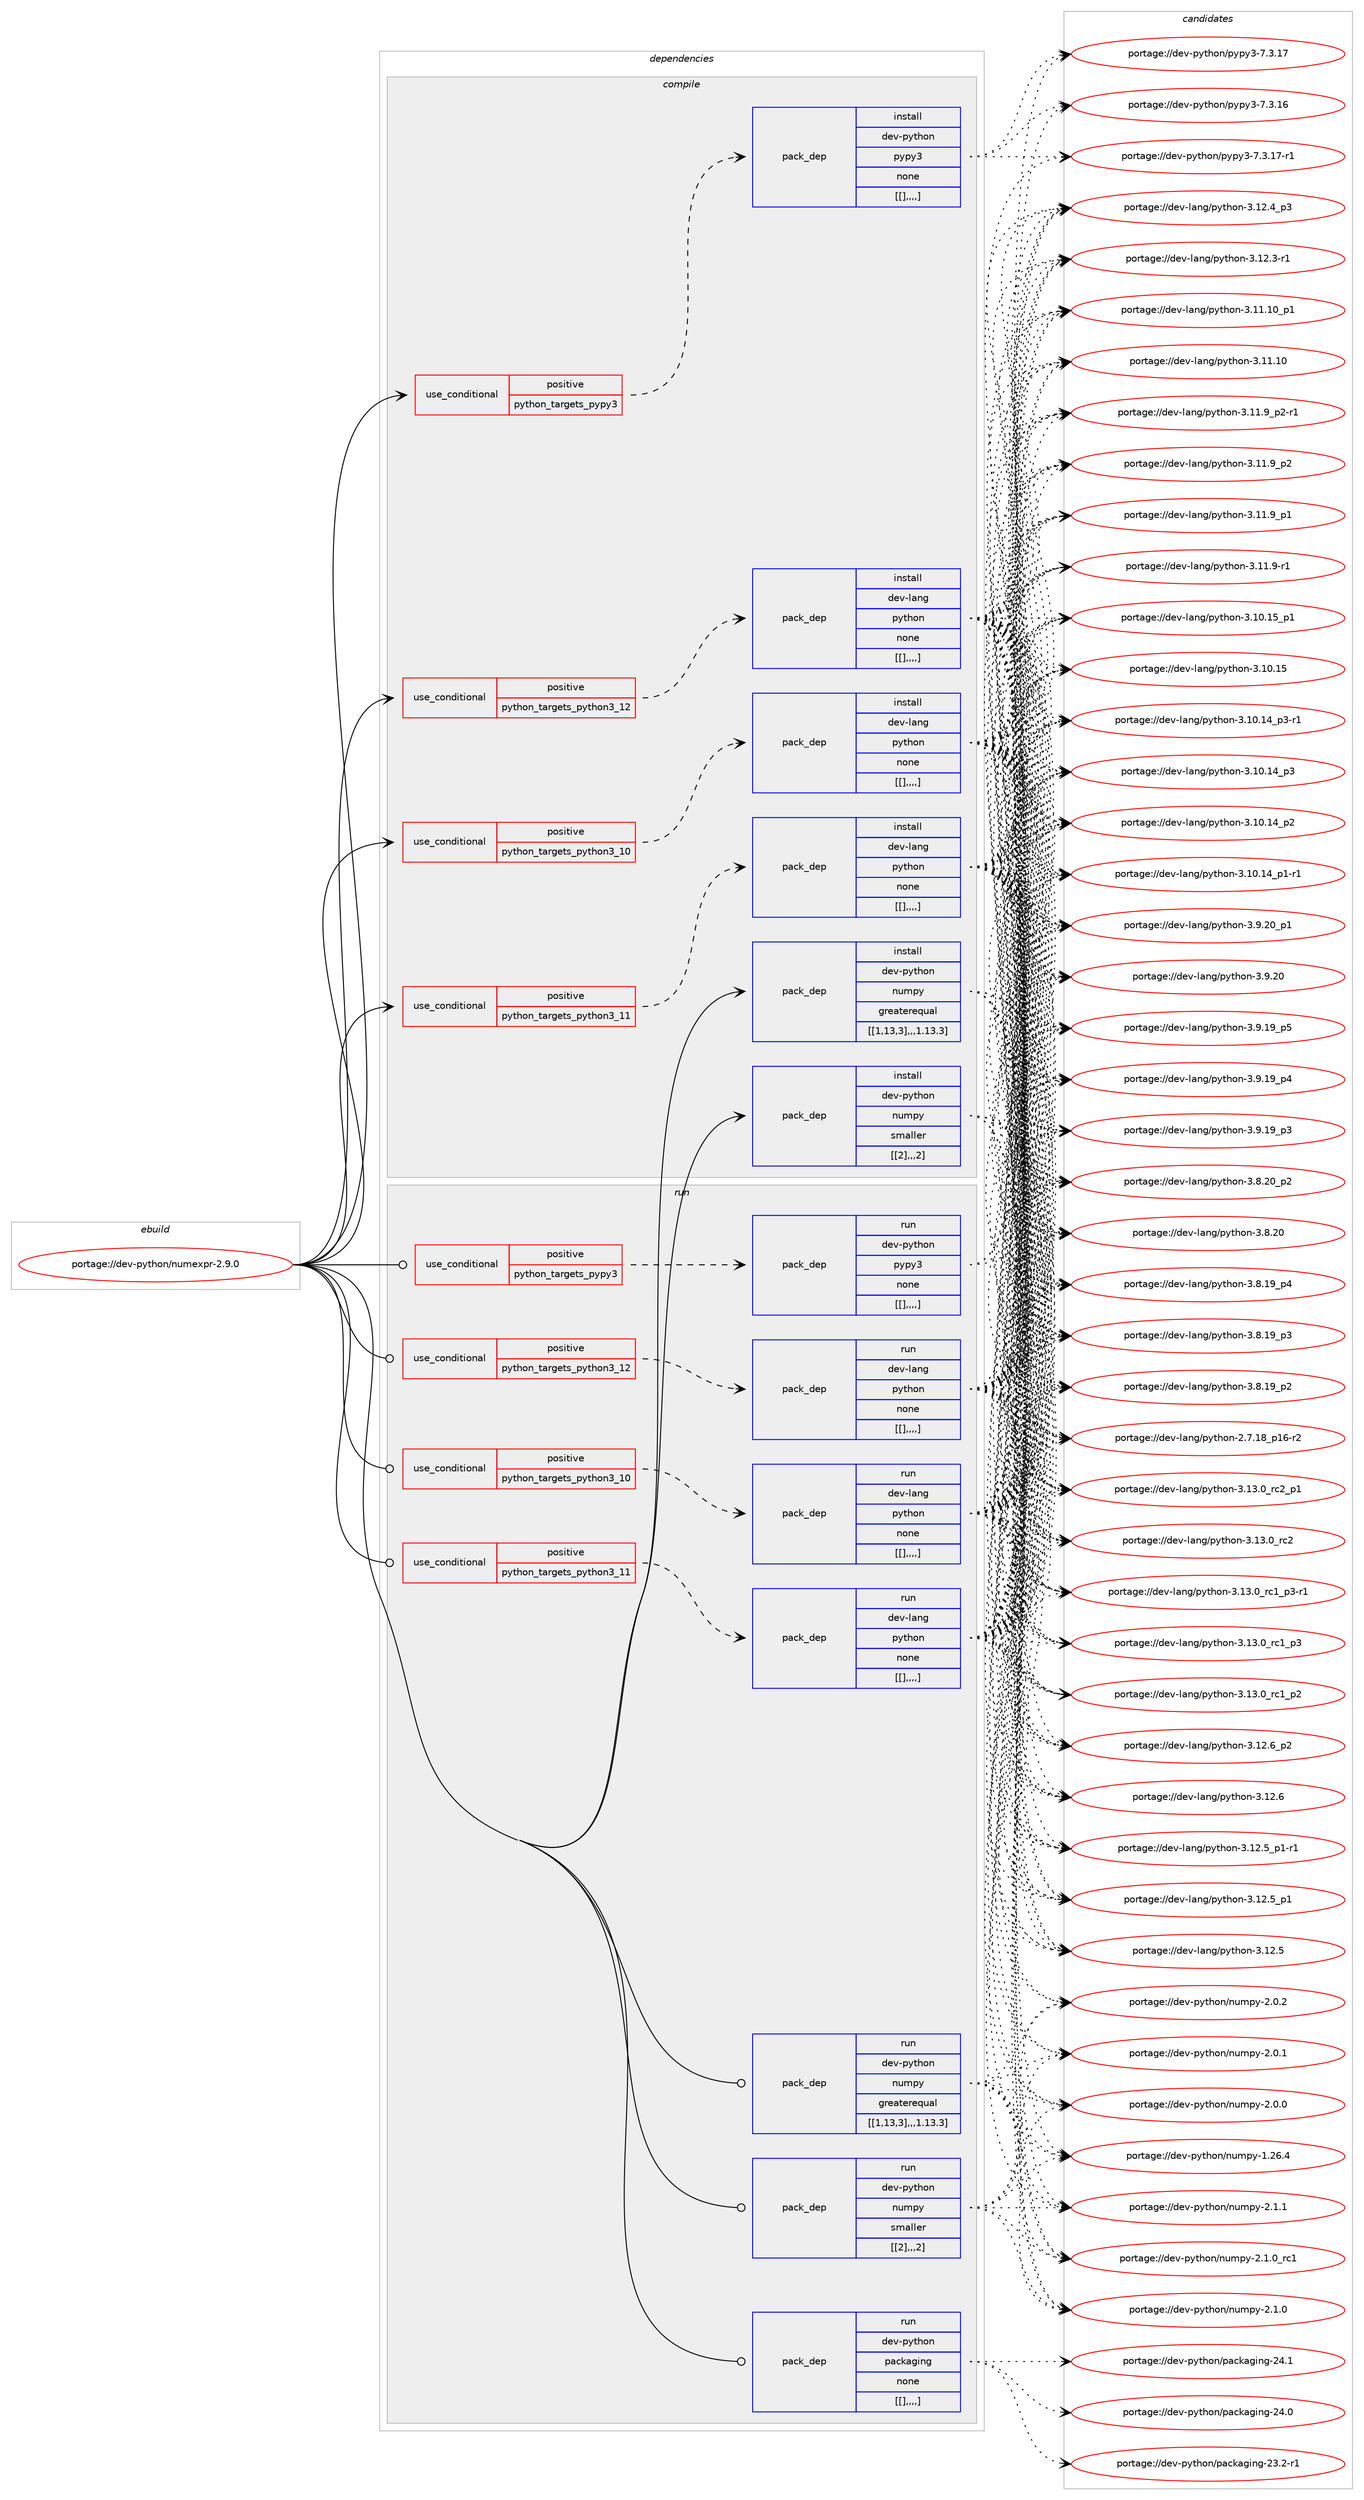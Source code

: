 digraph prolog {

# *************
# Graph options
# *************

newrank=true;
concentrate=true;
compound=true;
graph [rankdir=LR,fontname=Helvetica,fontsize=10,ranksep=1.5];#, ranksep=2.5, nodesep=0.2];
edge  [arrowhead=vee];
node  [fontname=Helvetica,fontsize=10];

# **********
# The ebuild
# **********

subgraph cluster_leftcol {
color=gray;
label=<<i>ebuild</i>>;
id [label="portage://dev-python/numexpr-2.9.0", color=red, width=4, href="../dev-python/numexpr-2.9.0.svg"];
}

# ****************
# The dependencies
# ****************

subgraph cluster_midcol {
color=gray;
label=<<i>dependencies</i>>;
subgraph cluster_compile {
fillcolor="#eeeeee";
style=filled;
label=<<i>compile</i>>;
subgraph cond36590 {
dependency154750 [label=<<TABLE BORDER="0" CELLBORDER="1" CELLSPACING="0" CELLPADDING="4"><TR><TD ROWSPAN="3" CELLPADDING="10">use_conditional</TD></TR><TR><TD>positive</TD></TR><TR><TD>python_targets_pypy3</TD></TR></TABLE>>, shape=none, color=red];
subgraph pack116946 {
dependency154751 [label=<<TABLE BORDER="0" CELLBORDER="1" CELLSPACING="0" CELLPADDING="4" WIDTH="220"><TR><TD ROWSPAN="6" CELLPADDING="30">pack_dep</TD></TR><TR><TD WIDTH="110">install</TD></TR><TR><TD>dev-python</TD></TR><TR><TD>pypy3</TD></TR><TR><TD>none</TD></TR><TR><TD>[[],,,,]</TD></TR></TABLE>>, shape=none, color=blue];
}
dependency154750:e -> dependency154751:w [weight=20,style="dashed",arrowhead="vee"];
}
id:e -> dependency154750:w [weight=20,style="solid",arrowhead="vee"];
subgraph cond36591 {
dependency154752 [label=<<TABLE BORDER="0" CELLBORDER="1" CELLSPACING="0" CELLPADDING="4"><TR><TD ROWSPAN="3" CELLPADDING="10">use_conditional</TD></TR><TR><TD>positive</TD></TR><TR><TD>python_targets_python3_10</TD></TR></TABLE>>, shape=none, color=red];
subgraph pack116947 {
dependency154753 [label=<<TABLE BORDER="0" CELLBORDER="1" CELLSPACING="0" CELLPADDING="4" WIDTH="220"><TR><TD ROWSPAN="6" CELLPADDING="30">pack_dep</TD></TR><TR><TD WIDTH="110">install</TD></TR><TR><TD>dev-lang</TD></TR><TR><TD>python</TD></TR><TR><TD>none</TD></TR><TR><TD>[[],,,,]</TD></TR></TABLE>>, shape=none, color=blue];
}
dependency154752:e -> dependency154753:w [weight=20,style="dashed",arrowhead="vee"];
}
id:e -> dependency154752:w [weight=20,style="solid",arrowhead="vee"];
subgraph cond36592 {
dependency154754 [label=<<TABLE BORDER="0" CELLBORDER="1" CELLSPACING="0" CELLPADDING="4"><TR><TD ROWSPAN="3" CELLPADDING="10">use_conditional</TD></TR><TR><TD>positive</TD></TR><TR><TD>python_targets_python3_11</TD></TR></TABLE>>, shape=none, color=red];
subgraph pack116948 {
dependency154755 [label=<<TABLE BORDER="0" CELLBORDER="1" CELLSPACING="0" CELLPADDING="4" WIDTH="220"><TR><TD ROWSPAN="6" CELLPADDING="30">pack_dep</TD></TR><TR><TD WIDTH="110">install</TD></TR><TR><TD>dev-lang</TD></TR><TR><TD>python</TD></TR><TR><TD>none</TD></TR><TR><TD>[[],,,,]</TD></TR></TABLE>>, shape=none, color=blue];
}
dependency154754:e -> dependency154755:w [weight=20,style="dashed",arrowhead="vee"];
}
id:e -> dependency154754:w [weight=20,style="solid",arrowhead="vee"];
subgraph cond36593 {
dependency154756 [label=<<TABLE BORDER="0" CELLBORDER="1" CELLSPACING="0" CELLPADDING="4"><TR><TD ROWSPAN="3" CELLPADDING="10">use_conditional</TD></TR><TR><TD>positive</TD></TR><TR><TD>python_targets_python3_12</TD></TR></TABLE>>, shape=none, color=red];
subgraph pack116949 {
dependency154757 [label=<<TABLE BORDER="0" CELLBORDER="1" CELLSPACING="0" CELLPADDING="4" WIDTH="220"><TR><TD ROWSPAN="6" CELLPADDING="30">pack_dep</TD></TR><TR><TD WIDTH="110">install</TD></TR><TR><TD>dev-lang</TD></TR><TR><TD>python</TD></TR><TR><TD>none</TD></TR><TR><TD>[[],,,,]</TD></TR></TABLE>>, shape=none, color=blue];
}
dependency154756:e -> dependency154757:w [weight=20,style="dashed",arrowhead="vee"];
}
id:e -> dependency154756:w [weight=20,style="solid",arrowhead="vee"];
subgraph pack116950 {
dependency154758 [label=<<TABLE BORDER="0" CELLBORDER="1" CELLSPACING="0" CELLPADDING="4" WIDTH="220"><TR><TD ROWSPAN="6" CELLPADDING="30">pack_dep</TD></TR><TR><TD WIDTH="110">install</TD></TR><TR><TD>dev-python</TD></TR><TR><TD>numpy</TD></TR><TR><TD>greaterequal</TD></TR><TR><TD>[[1,13,3],,,1.13.3]</TD></TR></TABLE>>, shape=none, color=blue];
}
id:e -> dependency154758:w [weight=20,style="solid",arrowhead="vee"];
subgraph pack116951 {
dependency154759 [label=<<TABLE BORDER="0" CELLBORDER="1" CELLSPACING="0" CELLPADDING="4" WIDTH="220"><TR><TD ROWSPAN="6" CELLPADDING="30">pack_dep</TD></TR><TR><TD WIDTH="110">install</TD></TR><TR><TD>dev-python</TD></TR><TR><TD>numpy</TD></TR><TR><TD>smaller</TD></TR><TR><TD>[[2],,,2]</TD></TR></TABLE>>, shape=none, color=blue];
}
id:e -> dependency154759:w [weight=20,style="solid",arrowhead="vee"];
}
subgraph cluster_compileandrun {
fillcolor="#eeeeee";
style=filled;
label=<<i>compile and run</i>>;
}
subgraph cluster_run {
fillcolor="#eeeeee";
style=filled;
label=<<i>run</i>>;
subgraph cond36594 {
dependency154760 [label=<<TABLE BORDER="0" CELLBORDER="1" CELLSPACING="0" CELLPADDING="4"><TR><TD ROWSPAN="3" CELLPADDING="10">use_conditional</TD></TR><TR><TD>positive</TD></TR><TR><TD>python_targets_pypy3</TD></TR></TABLE>>, shape=none, color=red];
subgraph pack116952 {
dependency154761 [label=<<TABLE BORDER="0" CELLBORDER="1" CELLSPACING="0" CELLPADDING="4" WIDTH="220"><TR><TD ROWSPAN="6" CELLPADDING="30">pack_dep</TD></TR><TR><TD WIDTH="110">run</TD></TR><TR><TD>dev-python</TD></TR><TR><TD>pypy3</TD></TR><TR><TD>none</TD></TR><TR><TD>[[],,,,]</TD></TR></TABLE>>, shape=none, color=blue];
}
dependency154760:e -> dependency154761:w [weight=20,style="dashed",arrowhead="vee"];
}
id:e -> dependency154760:w [weight=20,style="solid",arrowhead="odot"];
subgraph cond36595 {
dependency154762 [label=<<TABLE BORDER="0" CELLBORDER="1" CELLSPACING="0" CELLPADDING="4"><TR><TD ROWSPAN="3" CELLPADDING="10">use_conditional</TD></TR><TR><TD>positive</TD></TR><TR><TD>python_targets_python3_10</TD></TR></TABLE>>, shape=none, color=red];
subgraph pack116953 {
dependency154763 [label=<<TABLE BORDER="0" CELLBORDER="1" CELLSPACING="0" CELLPADDING="4" WIDTH="220"><TR><TD ROWSPAN="6" CELLPADDING="30">pack_dep</TD></TR><TR><TD WIDTH="110">run</TD></TR><TR><TD>dev-lang</TD></TR><TR><TD>python</TD></TR><TR><TD>none</TD></TR><TR><TD>[[],,,,]</TD></TR></TABLE>>, shape=none, color=blue];
}
dependency154762:e -> dependency154763:w [weight=20,style="dashed",arrowhead="vee"];
}
id:e -> dependency154762:w [weight=20,style="solid",arrowhead="odot"];
subgraph cond36596 {
dependency154764 [label=<<TABLE BORDER="0" CELLBORDER="1" CELLSPACING="0" CELLPADDING="4"><TR><TD ROWSPAN="3" CELLPADDING="10">use_conditional</TD></TR><TR><TD>positive</TD></TR><TR><TD>python_targets_python3_11</TD></TR></TABLE>>, shape=none, color=red];
subgraph pack116954 {
dependency154765 [label=<<TABLE BORDER="0" CELLBORDER="1" CELLSPACING="0" CELLPADDING="4" WIDTH="220"><TR><TD ROWSPAN="6" CELLPADDING="30">pack_dep</TD></TR><TR><TD WIDTH="110">run</TD></TR><TR><TD>dev-lang</TD></TR><TR><TD>python</TD></TR><TR><TD>none</TD></TR><TR><TD>[[],,,,]</TD></TR></TABLE>>, shape=none, color=blue];
}
dependency154764:e -> dependency154765:w [weight=20,style="dashed",arrowhead="vee"];
}
id:e -> dependency154764:w [weight=20,style="solid",arrowhead="odot"];
subgraph cond36597 {
dependency154766 [label=<<TABLE BORDER="0" CELLBORDER="1" CELLSPACING="0" CELLPADDING="4"><TR><TD ROWSPAN="3" CELLPADDING="10">use_conditional</TD></TR><TR><TD>positive</TD></TR><TR><TD>python_targets_python3_12</TD></TR></TABLE>>, shape=none, color=red];
subgraph pack116955 {
dependency154767 [label=<<TABLE BORDER="0" CELLBORDER="1" CELLSPACING="0" CELLPADDING="4" WIDTH="220"><TR><TD ROWSPAN="6" CELLPADDING="30">pack_dep</TD></TR><TR><TD WIDTH="110">run</TD></TR><TR><TD>dev-lang</TD></TR><TR><TD>python</TD></TR><TR><TD>none</TD></TR><TR><TD>[[],,,,]</TD></TR></TABLE>>, shape=none, color=blue];
}
dependency154766:e -> dependency154767:w [weight=20,style="dashed",arrowhead="vee"];
}
id:e -> dependency154766:w [weight=20,style="solid",arrowhead="odot"];
subgraph pack116956 {
dependency154768 [label=<<TABLE BORDER="0" CELLBORDER="1" CELLSPACING="0" CELLPADDING="4" WIDTH="220"><TR><TD ROWSPAN="6" CELLPADDING="30">pack_dep</TD></TR><TR><TD WIDTH="110">run</TD></TR><TR><TD>dev-python</TD></TR><TR><TD>numpy</TD></TR><TR><TD>greaterequal</TD></TR><TR><TD>[[1,13,3],,,1.13.3]</TD></TR></TABLE>>, shape=none, color=blue];
}
id:e -> dependency154768:w [weight=20,style="solid",arrowhead="odot"];
subgraph pack116957 {
dependency154769 [label=<<TABLE BORDER="0" CELLBORDER="1" CELLSPACING="0" CELLPADDING="4" WIDTH="220"><TR><TD ROWSPAN="6" CELLPADDING="30">pack_dep</TD></TR><TR><TD WIDTH="110">run</TD></TR><TR><TD>dev-python</TD></TR><TR><TD>numpy</TD></TR><TR><TD>smaller</TD></TR><TR><TD>[[2],,,2]</TD></TR></TABLE>>, shape=none, color=blue];
}
id:e -> dependency154769:w [weight=20,style="solid",arrowhead="odot"];
subgraph pack116958 {
dependency154770 [label=<<TABLE BORDER="0" CELLBORDER="1" CELLSPACING="0" CELLPADDING="4" WIDTH="220"><TR><TD ROWSPAN="6" CELLPADDING="30">pack_dep</TD></TR><TR><TD WIDTH="110">run</TD></TR><TR><TD>dev-python</TD></TR><TR><TD>packaging</TD></TR><TR><TD>none</TD></TR><TR><TD>[[],,,,]</TD></TR></TABLE>>, shape=none, color=blue];
}
id:e -> dependency154770:w [weight=20,style="solid",arrowhead="odot"];
}
}

# **************
# The candidates
# **************

subgraph cluster_choices {
rank=same;
color=gray;
label=<<i>candidates</i>>;

subgraph choice116946 {
color=black;
nodesep=1;
choice100101118451121211161041111104711212111212151455546514649554511449 [label="portage://dev-python/pypy3-7.3.17-r1", color=red, width=4,href="../dev-python/pypy3-7.3.17-r1.svg"];
choice10010111845112121116104111110471121211121215145554651464955 [label="portage://dev-python/pypy3-7.3.17", color=red, width=4,href="../dev-python/pypy3-7.3.17.svg"];
choice10010111845112121116104111110471121211121215145554651464954 [label="portage://dev-python/pypy3-7.3.16", color=red, width=4,href="../dev-python/pypy3-7.3.16.svg"];
dependency154751:e -> choice100101118451121211161041111104711212111212151455546514649554511449:w [style=dotted,weight="100"];
dependency154751:e -> choice10010111845112121116104111110471121211121215145554651464955:w [style=dotted,weight="100"];
dependency154751:e -> choice10010111845112121116104111110471121211121215145554651464954:w [style=dotted,weight="100"];
}
subgraph choice116947 {
color=black;
nodesep=1;
choice100101118451089711010347112121116104111110455146495146489511499509511249 [label="portage://dev-lang/python-3.13.0_rc2_p1", color=red, width=4,href="../dev-lang/python-3.13.0_rc2_p1.svg"];
choice10010111845108971101034711212111610411111045514649514648951149950 [label="portage://dev-lang/python-3.13.0_rc2", color=red, width=4,href="../dev-lang/python-3.13.0_rc2.svg"];
choice1001011184510897110103471121211161041111104551464951464895114994995112514511449 [label="portage://dev-lang/python-3.13.0_rc1_p3-r1", color=red, width=4,href="../dev-lang/python-3.13.0_rc1_p3-r1.svg"];
choice100101118451089711010347112121116104111110455146495146489511499499511251 [label="portage://dev-lang/python-3.13.0_rc1_p3", color=red, width=4,href="../dev-lang/python-3.13.0_rc1_p3.svg"];
choice100101118451089711010347112121116104111110455146495146489511499499511250 [label="portage://dev-lang/python-3.13.0_rc1_p2", color=red, width=4,href="../dev-lang/python-3.13.0_rc1_p2.svg"];
choice100101118451089711010347112121116104111110455146495046549511250 [label="portage://dev-lang/python-3.12.6_p2", color=red, width=4,href="../dev-lang/python-3.12.6_p2.svg"];
choice10010111845108971101034711212111610411111045514649504654 [label="portage://dev-lang/python-3.12.6", color=red, width=4,href="../dev-lang/python-3.12.6.svg"];
choice1001011184510897110103471121211161041111104551464950465395112494511449 [label="portage://dev-lang/python-3.12.5_p1-r1", color=red, width=4,href="../dev-lang/python-3.12.5_p1-r1.svg"];
choice100101118451089711010347112121116104111110455146495046539511249 [label="portage://dev-lang/python-3.12.5_p1", color=red, width=4,href="../dev-lang/python-3.12.5_p1.svg"];
choice10010111845108971101034711212111610411111045514649504653 [label="portage://dev-lang/python-3.12.5", color=red, width=4,href="../dev-lang/python-3.12.5.svg"];
choice100101118451089711010347112121116104111110455146495046529511251 [label="portage://dev-lang/python-3.12.4_p3", color=red, width=4,href="../dev-lang/python-3.12.4_p3.svg"];
choice100101118451089711010347112121116104111110455146495046514511449 [label="portage://dev-lang/python-3.12.3-r1", color=red, width=4,href="../dev-lang/python-3.12.3-r1.svg"];
choice10010111845108971101034711212111610411111045514649494649489511249 [label="portage://dev-lang/python-3.11.10_p1", color=red, width=4,href="../dev-lang/python-3.11.10_p1.svg"];
choice1001011184510897110103471121211161041111104551464949464948 [label="portage://dev-lang/python-3.11.10", color=red, width=4,href="../dev-lang/python-3.11.10.svg"];
choice1001011184510897110103471121211161041111104551464949465795112504511449 [label="portage://dev-lang/python-3.11.9_p2-r1", color=red, width=4,href="../dev-lang/python-3.11.9_p2-r1.svg"];
choice100101118451089711010347112121116104111110455146494946579511250 [label="portage://dev-lang/python-3.11.9_p2", color=red, width=4,href="../dev-lang/python-3.11.9_p2.svg"];
choice100101118451089711010347112121116104111110455146494946579511249 [label="portage://dev-lang/python-3.11.9_p1", color=red, width=4,href="../dev-lang/python-3.11.9_p1.svg"];
choice100101118451089711010347112121116104111110455146494946574511449 [label="portage://dev-lang/python-3.11.9-r1", color=red, width=4,href="../dev-lang/python-3.11.9-r1.svg"];
choice10010111845108971101034711212111610411111045514649484649539511249 [label="portage://dev-lang/python-3.10.15_p1", color=red, width=4,href="../dev-lang/python-3.10.15_p1.svg"];
choice1001011184510897110103471121211161041111104551464948464953 [label="portage://dev-lang/python-3.10.15", color=red, width=4,href="../dev-lang/python-3.10.15.svg"];
choice100101118451089711010347112121116104111110455146494846495295112514511449 [label="portage://dev-lang/python-3.10.14_p3-r1", color=red, width=4,href="../dev-lang/python-3.10.14_p3-r1.svg"];
choice10010111845108971101034711212111610411111045514649484649529511251 [label="portage://dev-lang/python-3.10.14_p3", color=red, width=4,href="../dev-lang/python-3.10.14_p3.svg"];
choice10010111845108971101034711212111610411111045514649484649529511250 [label="portage://dev-lang/python-3.10.14_p2", color=red, width=4,href="../dev-lang/python-3.10.14_p2.svg"];
choice100101118451089711010347112121116104111110455146494846495295112494511449 [label="portage://dev-lang/python-3.10.14_p1-r1", color=red, width=4,href="../dev-lang/python-3.10.14_p1-r1.svg"];
choice100101118451089711010347112121116104111110455146574650489511249 [label="portage://dev-lang/python-3.9.20_p1", color=red, width=4,href="../dev-lang/python-3.9.20_p1.svg"];
choice10010111845108971101034711212111610411111045514657465048 [label="portage://dev-lang/python-3.9.20", color=red, width=4,href="../dev-lang/python-3.9.20.svg"];
choice100101118451089711010347112121116104111110455146574649579511253 [label="portage://dev-lang/python-3.9.19_p5", color=red, width=4,href="../dev-lang/python-3.9.19_p5.svg"];
choice100101118451089711010347112121116104111110455146574649579511252 [label="portage://dev-lang/python-3.9.19_p4", color=red, width=4,href="../dev-lang/python-3.9.19_p4.svg"];
choice100101118451089711010347112121116104111110455146574649579511251 [label="portage://dev-lang/python-3.9.19_p3", color=red, width=4,href="../dev-lang/python-3.9.19_p3.svg"];
choice100101118451089711010347112121116104111110455146564650489511250 [label="portage://dev-lang/python-3.8.20_p2", color=red, width=4,href="../dev-lang/python-3.8.20_p2.svg"];
choice10010111845108971101034711212111610411111045514656465048 [label="portage://dev-lang/python-3.8.20", color=red, width=4,href="../dev-lang/python-3.8.20.svg"];
choice100101118451089711010347112121116104111110455146564649579511252 [label="portage://dev-lang/python-3.8.19_p4", color=red, width=4,href="../dev-lang/python-3.8.19_p4.svg"];
choice100101118451089711010347112121116104111110455146564649579511251 [label="portage://dev-lang/python-3.8.19_p3", color=red, width=4,href="../dev-lang/python-3.8.19_p3.svg"];
choice100101118451089711010347112121116104111110455146564649579511250 [label="portage://dev-lang/python-3.8.19_p2", color=red, width=4,href="../dev-lang/python-3.8.19_p2.svg"];
choice100101118451089711010347112121116104111110455046554649569511249544511450 [label="portage://dev-lang/python-2.7.18_p16-r2", color=red, width=4,href="../dev-lang/python-2.7.18_p16-r2.svg"];
dependency154753:e -> choice100101118451089711010347112121116104111110455146495146489511499509511249:w [style=dotted,weight="100"];
dependency154753:e -> choice10010111845108971101034711212111610411111045514649514648951149950:w [style=dotted,weight="100"];
dependency154753:e -> choice1001011184510897110103471121211161041111104551464951464895114994995112514511449:w [style=dotted,weight="100"];
dependency154753:e -> choice100101118451089711010347112121116104111110455146495146489511499499511251:w [style=dotted,weight="100"];
dependency154753:e -> choice100101118451089711010347112121116104111110455146495146489511499499511250:w [style=dotted,weight="100"];
dependency154753:e -> choice100101118451089711010347112121116104111110455146495046549511250:w [style=dotted,weight="100"];
dependency154753:e -> choice10010111845108971101034711212111610411111045514649504654:w [style=dotted,weight="100"];
dependency154753:e -> choice1001011184510897110103471121211161041111104551464950465395112494511449:w [style=dotted,weight="100"];
dependency154753:e -> choice100101118451089711010347112121116104111110455146495046539511249:w [style=dotted,weight="100"];
dependency154753:e -> choice10010111845108971101034711212111610411111045514649504653:w [style=dotted,weight="100"];
dependency154753:e -> choice100101118451089711010347112121116104111110455146495046529511251:w [style=dotted,weight="100"];
dependency154753:e -> choice100101118451089711010347112121116104111110455146495046514511449:w [style=dotted,weight="100"];
dependency154753:e -> choice10010111845108971101034711212111610411111045514649494649489511249:w [style=dotted,weight="100"];
dependency154753:e -> choice1001011184510897110103471121211161041111104551464949464948:w [style=dotted,weight="100"];
dependency154753:e -> choice1001011184510897110103471121211161041111104551464949465795112504511449:w [style=dotted,weight="100"];
dependency154753:e -> choice100101118451089711010347112121116104111110455146494946579511250:w [style=dotted,weight="100"];
dependency154753:e -> choice100101118451089711010347112121116104111110455146494946579511249:w [style=dotted,weight="100"];
dependency154753:e -> choice100101118451089711010347112121116104111110455146494946574511449:w [style=dotted,weight="100"];
dependency154753:e -> choice10010111845108971101034711212111610411111045514649484649539511249:w [style=dotted,weight="100"];
dependency154753:e -> choice1001011184510897110103471121211161041111104551464948464953:w [style=dotted,weight="100"];
dependency154753:e -> choice100101118451089711010347112121116104111110455146494846495295112514511449:w [style=dotted,weight="100"];
dependency154753:e -> choice10010111845108971101034711212111610411111045514649484649529511251:w [style=dotted,weight="100"];
dependency154753:e -> choice10010111845108971101034711212111610411111045514649484649529511250:w [style=dotted,weight="100"];
dependency154753:e -> choice100101118451089711010347112121116104111110455146494846495295112494511449:w [style=dotted,weight="100"];
dependency154753:e -> choice100101118451089711010347112121116104111110455146574650489511249:w [style=dotted,weight="100"];
dependency154753:e -> choice10010111845108971101034711212111610411111045514657465048:w [style=dotted,weight="100"];
dependency154753:e -> choice100101118451089711010347112121116104111110455146574649579511253:w [style=dotted,weight="100"];
dependency154753:e -> choice100101118451089711010347112121116104111110455146574649579511252:w [style=dotted,weight="100"];
dependency154753:e -> choice100101118451089711010347112121116104111110455146574649579511251:w [style=dotted,weight="100"];
dependency154753:e -> choice100101118451089711010347112121116104111110455146564650489511250:w [style=dotted,weight="100"];
dependency154753:e -> choice10010111845108971101034711212111610411111045514656465048:w [style=dotted,weight="100"];
dependency154753:e -> choice100101118451089711010347112121116104111110455146564649579511252:w [style=dotted,weight="100"];
dependency154753:e -> choice100101118451089711010347112121116104111110455146564649579511251:w [style=dotted,weight="100"];
dependency154753:e -> choice100101118451089711010347112121116104111110455146564649579511250:w [style=dotted,weight="100"];
dependency154753:e -> choice100101118451089711010347112121116104111110455046554649569511249544511450:w [style=dotted,weight="100"];
}
subgraph choice116948 {
color=black;
nodesep=1;
choice100101118451089711010347112121116104111110455146495146489511499509511249 [label="portage://dev-lang/python-3.13.0_rc2_p1", color=red, width=4,href="../dev-lang/python-3.13.0_rc2_p1.svg"];
choice10010111845108971101034711212111610411111045514649514648951149950 [label="portage://dev-lang/python-3.13.0_rc2", color=red, width=4,href="../dev-lang/python-3.13.0_rc2.svg"];
choice1001011184510897110103471121211161041111104551464951464895114994995112514511449 [label="portage://dev-lang/python-3.13.0_rc1_p3-r1", color=red, width=4,href="../dev-lang/python-3.13.0_rc1_p3-r1.svg"];
choice100101118451089711010347112121116104111110455146495146489511499499511251 [label="portage://dev-lang/python-3.13.0_rc1_p3", color=red, width=4,href="../dev-lang/python-3.13.0_rc1_p3.svg"];
choice100101118451089711010347112121116104111110455146495146489511499499511250 [label="portage://dev-lang/python-3.13.0_rc1_p2", color=red, width=4,href="../dev-lang/python-3.13.0_rc1_p2.svg"];
choice100101118451089711010347112121116104111110455146495046549511250 [label="portage://dev-lang/python-3.12.6_p2", color=red, width=4,href="../dev-lang/python-3.12.6_p2.svg"];
choice10010111845108971101034711212111610411111045514649504654 [label="portage://dev-lang/python-3.12.6", color=red, width=4,href="../dev-lang/python-3.12.6.svg"];
choice1001011184510897110103471121211161041111104551464950465395112494511449 [label="portage://dev-lang/python-3.12.5_p1-r1", color=red, width=4,href="../dev-lang/python-3.12.5_p1-r1.svg"];
choice100101118451089711010347112121116104111110455146495046539511249 [label="portage://dev-lang/python-3.12.5_p1", color=red, width=4,href="../dev-lang/python-3.12.5_p1.svg"];
choice10010111845108971101034711212111610411111045514649504653 [label="portage://dev-lang/python-3.12.5", color=red, width=4,href="../dev-lang/python-3.12.5.svg"];
choice100101118451089711010347112121116104111110455146495046529511251 [label="portage://dev-lang/python-3.12.4_p3", color=red, width=4,href="../dev-lang/python-3.12.4_p3.svg"];
choice100101118451089711010347112121116104111110455146495046514511449 [label="portage://dev-lang/python-3.12.3-r1", color=red, width=4,href="../dev-lang/python-3.12.3-r1.svg"];
choice10010111845108971101034711212111610411111045514649494649489511249 [label="portage://dev-lang/python-3.11.10_p1", color=red, width=4,href="../dev-lang/python-3.11.10_p1.svg"];
choice1001011184510897110103471121211161041111104551464949464948 [label="portage://dev-lang/python-3.11.10", color=red, width=4,href="../dev-lang/python-3.11.10.svg"];
choice1001011184510897110103471121211161041111104551464949465795112504511449 [label="portage://dev-lang/python-3.11.9_p2-r1", color=red, width=4,href="../dev-lang/python-3.11.9_p2-r1.svg"];
choice100101118451089711010347112121116104111110455146494946579511250 [label="portage://dev-lang/python-3.11.9_p2", color=red, width=4,href="../dev-lang/python-3.11.9_p2.svg"];
choice100101118451089711010347112121116104111110455146494946579511249 [label="portage://dev-lang/python-3.11.9_p1", color=red, width=4,href="../dev-lang/python-3.11.9_p1.svg"];
choice100101118451089711010347112121116104111110455146494946574511449 [label="portage://dev-lang/python-3.11.9-r1", color=red, width=4,href="../dev-lang/python-3.11.9-r1.svg"];
choice10010111845108971101034711212111610411111045514649484649539511249 [label="portage://dev-lang/python-3.10.15_p1", color=red, width=4,href="../dev-lang/python-3.10.15_p1.svg"];
choice1001011184510897110103471121211161041111104551464948464953 [label="portage://dev-lang/python-3.10.15", color=red, width=4,href="../dev-lang/python-3.10.15.svg"];
choice100101118451089711010347112121116104111110455146494846495295112514511449 [label="portage://dev-lang/python-3.10.14_p3-r1", color=red, width=4,href="../dev-lang/python-3.10.14_p3-r1.svg"];
choice10010111845108971101034711212111610411111045514649484649529511251 [label="portage://dev-lang/python-3.10.14_p3", color=red, width=4,href="../dev-lang/python-3.10.14_p3.svg"];
choice10010111845108971101034711212111610411111045514649484649529511250 [label="portage://dev-lang/python-3.10.14_p2", color=red, width=4,href="../dev-lang/python-3.10.14_p2.svg"];
choice100101118451089711010347112121116104111110455146494846495295112494511449 [label="portage://dev-lang/python-3.10.14_p1-r1", color=red, width=4,href="../dev-lang/python-3.10.14_p1-r1.svg"];
choice100101118451089711010347112121116104111110455146574650489511249 [label="portage://dev-lang/python-3.9.20_p1", color=red, width=4,href="../dev-lang/python-3.9.20_p1.svg"];
choice10010111845108971101034711212111610411111045514657465048 [label="portage://dev-lang/python-3.9.20", color=red, width=4,href="../dev-lang/python-3.9.20.svg"];
choice100101118451089711010347112121116104111110455146574649579511253 [label="portage://dev-lang/python-3.9.19_p5", color=red, width=4,href="../dev-lang/python-3.9.19_p5.svg"];
choice100101118451089711010347112121116104111110455146574649579511252 [label="portage://dev-lang/python-3.9.19_p4", color=red, width=4,href="../dev-lang/python-3.9.19_p4.svg"];
choice100101118451089711010347112121116104111110455146574649579511251 [label="portage://dev-lang/python-3.9.19_p3", color=red, width=4,href="../dev-lang/python-3.9.19_p3.svg"];
choice100101118451089711010347112121116104111110455146564650489511250 [label="portage://dev-lang/python-3.8.20_p2", color=red, width=4,href="../dev-lang/python-3.8.20_p2.svg"];
choice10010111845108971101034711212111610411111045514656465048 [label="portage://dev-lang/python-3.8.20", color=red, width=4,href="../dev-lang/python-3.8.20.svg"];
choice100101118451089711010347112121116104111110455146564649579511252 [label="portage://dev-lang/python-3.8.19_p4", color=red, width=4,href="../dev-lang/python-3.8.19_p4.svg"];
choice100101118451089711010347112121116104111110455146564649579511251 [label="portage://dev-lang/python-3.8.19_p3", color=red, width=4,href="../dev-lang/python-3.8.19_p3.svg"];
choice100101118451089711010347112121116104111110455146564649579511250 [label="portage://dev-lang/python-3.8.19_p2", color=red, width=4,href="../dev-lang/python-3.8.19_p2.svg"];
choice100101118451089711010347112121116104111110455046554649569511249544511450 [label="portage://dev-lang/python-2.7.18_p16-r2", color=red, width=4,href="../dev-lang/python-2.7.18_p16-r2.svg"];
dependency154755:e -> choice100101118451089711010347112121116104111110455146495146489511499509511249:w [style=dotted,weight="100"];
dependency154755:e -> choice10010111845108971101034711212111610411111045514649514648951149950:w [style=dotted,weight="100"];
dependency154755:e -> choice1001011184510897110103471121211161041111104551464951464895114994995112514511449:w [style=dotted,weight="100"];
dependency154755:e -> choice100101118451089711010347112121116104111110455146495146489511499499511251:w [style=dotted,weight="100"];
dependency154755:e -> choice100101118451089711010347112121116104111110455146495146489511499499511250:w [style=dotted,weight="100"];
dependency154755:e -> choice100101118451089711010347112121116104111110455146495046549511250:w [style=dotted,weight="100"];
dependency154755:e -> choice10010111845108971101034711212111610411111045514649504654:w [style=dotted,weight="100"];
dependency154755:e -> choice1001011184510897110103471121211161041111104551464950465395112494511449:w [style=dotted,weight="100"];
dependency154755:e -> choice100101118451089711010347112121116104111110455146495046539511249:w [style=dotted,weight="100"];
dependency154755:e -> choice10010111845108971101034711212111610411111045514649504653:w [style=dotted,weight="100"];
dependency154755:e -> choice100101118451089711010347112121116104111110455146495046529511251:w [style=dotted,weight="100"];
dependency154755:e -> choice100101118451089711010347112121116104111110455146495046514511449:w [style=dotted,weight="100"];
dependency154755:e -> choice10010111845108971101034711212111610411111045514649494649489511249:w [style=dotted,weight="100"];
dependency154755:e -> choice1001011184510897110103471121211161041111104551464949464948:w [style=dotted,weight="100"];
dependency154755:e -> choice1001011184510897110103471121211161041111104551464949465795112504511449:w [style=dotted,weight="100"];
dependency154755:e -> choice100101118451089711010347112121116104111110455146494946579511250:w [style=dotted,weight="100"];
dependency154755:e -> choice100101118451089711010347112121116104111110455146494946579511249:w [style=dotted,weight="100"];
dependency154755:e -> choice100101118451089711010347112121116104111110455146494946574511449:w [style=dotted,weight="100"];
dependency154755:e -> choice10010111845108971101034711212111610411111045514649484649539511249:w [style=dotted,weight="100"];
dependency154755:e -> choice1001011184510897110103471121211161041111104551464948464953:w [style=dotted,weight="100"];
dependency154755:e -> choice100101118451089711010347112121116104111110455146494846495295112514511449:w [style=dotted,weight="100"];
dependency154755:e -> choice10010111845108971101034711212111610411111045514649484649529511251:w [style=dotted,weight="100"];
dependency154755:e -> choice10010111845108971101034711212111610411111045514649484649529511250:w [style=dotted,weight="100"];
dependency154755:e -> choice100101118451089711010347112121116104111110455146494846495295112494511449:w [style=dotted,weight="100"];
dependency154755:e -> choice100101118451089711010347112121116104111110455146574650489511249:w [style=dotted,weight="100"];
dependency154755:e -> choice10010111845108971101034711212111610411111045514657465048:w [style=dotted,weight="100"];
dependency154755:e -> choice100101118451089711010347112121116104111110455146574649579511253:w [style=dotted,weight="100"];
dependency154755:e -> choice100101118451089711010347112121116104111110455146574649579511252:w [style=dotted,weight="100"];
dependency154755:e -> choice100101118451089711010347112121116104111110455146574649579511251:w [style=dotted,weight="100"];
dependency154755:e -> choice100101118451089711010347112121116104111110455146564650489511250:w [style=dotted,weight="100"];
dependency154755:e -> choice10010111845108971101034711212111610411111045514656465048:w [style=dotted,weight="100"];
dependency154755:e -> choice100101118451089711010347112121116104111110455146564649579511252:w [style=dotted,weight="100"];
dependency154755:e -> choice100101118451089711010347112121116104111110455146564649579511251:w [style=dotted,weight="100"];
dependency154755:e -> choice100101118451089711010347112121116104111110455146564649579511250:w [style=dotted,weight="100"];
dependency154755:e -> choice100101118451089711010347112121116104111110455046554649569511249544511450:w [style=dotted,weight="100"];
}
subgraph choice116949 {
color=black;
nodesep=1;
choice100101118451089711010347112121116104111110455146495146489511499509511249 [label="portage://dev-lang/python-3.13.0_rc2_p1", color=red, width=4,href="../dev-lang/python-3.13.0_rc2_p1.svg"];
choice10010111845108971101034711212111610411111045514649514648951149950 [label="portage://dev-lang/python-3.13.0_rc2", color=red, width=4,href="../dev-lang/python-3.13.0_rc2.svg"];
choice1001011184510897110103471121211161041111104551464951464895114994995112514511449 [label="portage://dev-lang/python-3.13.0_rc1_p3-r1", color=red, width=4,href="../dev-lang/python-3.13.0_rc1_p3-r1.svg"];
choice100101118451089711010347112121116104111110455146495146489511499499511251 [label="portage://dev-lang/python-3.13.0_rc1_p3", color=red, width=4,href="../dev-lang/python-3.13.0_rc1_p3.svg"];
choice100101118451089711010347112121116104111110455146495146489511499499511250 [label="portage://dev-lang/python-3.13.0_rc1_p2", color=red, width=4,href="../dev-lang/python-3.13.0_rc1_p2.svg"];
choice100101118451089711010347112121116104111110455146495046549511250 [label="portage://dev-lang/python-3.12.6_p2", color=red, width=4,href="../dev-lang/python-3.12.6_p2.svg"];
choice10010111845108971101034711212111610411111045514649504654 [label="portage://dev-lang/python-3.12.6", color=red, width=4,href="../dev-lang/python-3.12.6.svg"];
choice1001011184510897110103471121211161041111104551464950465395112494511449 [label="portage://dev-lang/python-3.12.5_p1-r1", color=red, width=4,href="../dev-lang/python-3.12.5_p1-r1.svg"];
choice100101118451089711010347112121116104111110455146495046539511249 [label="portage://dev-lang/python-3.12.5_p1", color=red, width=4,href="../dev-lang/python-3.12.5_p1.svg"];
choice10010111845108971101034711212111610411111045514649504653 [label="portage://dev-lang/python-3.12.5", color=red, width=4,href="../dev-lang/python-3.12.5.svg"];
choice100101118451089711010347112121116104111110455146495046529511251 [label="portage://dev-lang/python-3.12.4_p3", color=red, width=4,href="../dev-lang/python-3.12.4_p3.svg"];
choice100101118451089711010347112121116104111110455146495046514511449 [label="portage://dev-lang/python-3.12.3-r1", color=red, width=4,href="../dev-lang/python-3.12.3-r1.svg"];
choice10010111845108971101034711212111610411111045514649494649489511249 [label="portage://dev-lang/python-3.11.10_p1", color=red, width=4,href="../dev-lang/python-3.11.10_p1.svg"];
choice1001011184510897110103471121211161041111104551464949464948 [label="portage://dev-lang/python-3.11.10", color=red, width=4,href="../dev-lang/python-3.11.10.svg"];
choice1001011184510897110103471121211161041111104551464949465795112504511449 [label="portage://dev-lang/python-3.11.9_p2-r1", color=red, width=4,href="../dev-lang/python-3.11.9_p2-r1.svg"];
choice100101118451089711010347112121116104111110455146494946579511250 [label="portage://dev-lang/python-3.11.9_p2", color=red, width=4,href="../dev-lang/python-3.11.9_p2.svg"];
choice100101118451089711010347112121116104111110455146494946579511249 [label="portage://dev-lang/python-3.11.9_p1", color=red, width=4,href="../dev-lang/python-3.11.9_p1.svg"];
choice100101118451089711010347112121116104111110455146494946574511449 [label="portage://dev-lang/python-3.11.9-r1", color=red, width=4,href="../dev-lang/python-3.11.9-r1.svg"];
choice10010111845108971101034711212111610411111045514649484649539511249 [label="portage://dev-lang/python-3.10.15_p1", color=red, width=4,href="../dev-lang/python-3.10.15_p1.svg"];
choice1001011184510897110103471121211161041111104551464948464953 [label="portage://dev-lang/python-3.10.15", color=red, width=4,href="../dev-lang/python-3.10.15.svg"];
choice100101118451089711010347112121116104111110455146494846495295112514511449 [label="portage://dev-lang/python-3.10.14_p3-r1", color=red, width=4,href="../dev-lang/python-3.10.14_p3-r1.svg"];
choice10010111845108971101034711212111610411111045514649484649529511251 [label="portage://dev-lang/python-3.10.14_p3", color=red, width=4,href="../dev-lang/python-3.10.14_p3.svg"];
choice10010111845108971101034711212111610411111045514649484649529511250 [label="portage://dev-lang/python-3.10.14_p2", color=red, width=4,href="../dev-lang/python-3.10.14_p2.svg"];
choice100101118451089711010347112121116104111110455146494846495295112494511449 [label="portage://dev-lang/python-3.10.14_p1-r1", color=red, width=4,href="../dev-lang/python-3.10.14_p1-r1.svg"];
choice100101118451089711010347112121116104111110455146574650489511249 [label="portage://dev-lang/python-3.9.20_p1", color=red, width=4,href="../dev-lang/python-3.9.20_p1.svg"];
choice10010111845108971101034711212111610411111045514657465048 [label="portage://dev-lang/python-3.9.20", color=red, width=4,href="../dev-lang/python-3.9.20.svg"];
choice100101118451089711010347112121116104111110455146574649579511253 [label="portage://dev-lang/python-3.9.19_p5", color=red, width=4,href="../dev-lang/python-3.9.19_p5.svg"];
choice100101118451089711010347112121116104111110455146574649579511252 [label="portage://dev-lang/python-3.9.19_p4", color=red, width=4,href="../dev-lang/python-3.9.19_p4.svg"];
choice100101118451089711010347112121116104111110455146574649579511251 [label="portage://dev-lang/python-3.9.19_p3", color=red, width=4,href="../dev-lang/python-3.9.19_p3.svg"];
choice100101118451089711010347112121116104111110455146564650489511250 [label="portage://dev-lang/python-3.8.20_p2", color=red, width=4,href="../dev-lang/python-3.8.20_p2.svg"];
choice10010111845108971101034711212111610411111045514656465048 [label="portage://dev-lang/python-3.8.20", color=red, width=4,href="../dev-lang/python-3.8.20.svg"];
choice100101118451089711010347112121116104111110455146564649579511252 [label="portage://dev-lang/python-3.8.19_p4", color=red, width=4,href="../dev-lang/python-3.8.19_p4.svg"];
choice100101118451089711010347112121116104111110455146564649579511251 [label="portage://dev-lang/python-3.8.19_p3", color=red, width=4,href="../dev-lang/python-3.8.19_p3.svg"];
choice100101118451089711010347112121116104111110455146564649579511250 [label="portage://dev-lang/python-3.8.19_p2", color=red, width=4,href="../dev-lang/python-3.8.19_p2.svg"];
choice100101118451089711010347112121116104111110455046554649569511249544511450 [label="portage://dev-lang/python-2.7.18_p16-r2", color=red, width=4,href="../dev-lang/python-2.7.18_p16-r2.svg"];
dependency154757:e -> choice100101118451089711010347112121116104111110455146495146489511499509511249:w [style=dotted,weight="100"];
dependency154757:e -> choice10010111845108971101034711212111610411111045514649514648951149950:w [style=dotted,weight="100"];
dependency154757:e -> choice1001011184510897110103471121211161041111104551464951464895114994995112514511449:w [style=dotted,weight="100"];
dependency154757:e -> choice100101118451089711010347112121116104111110455146495146489511499499511251:w [style=dotted,weight="100"];
dependency154757:e -> choice100101118451089711010347112121116104111110455146495146489511499499511250:w [style=dotted,weight="100"];
dependency154757:e -> choice100101118451089711010347112121116104111110455146495046549511250:w [style=dotted,weight="100"];
dependency154757:e -> choice10010111845108971101034711212111610411111045514649504654:w [style=dotted,weight="100"];
dependency154757:e -> choice1001011184510897110103471121211161041111104551464950465395112494511449:w [style=dotted,weight="100"];
dependency154757:e -> choice100101118451089711010347112121116104111110455146495046539511249:w [style=dotted,weight="100"];
dependency154757:e -> choice10010111845108971101034711212111610411111045514649504653:w [style=dotted,weight="100"];
dependency154757:e -> choice100101118451089711010347112121116104111110455146495046529511251:w [style=dotted,weight="100"];
dependency154757:e -> choice100101118451089711010347112121116104111110455146495046514511449:w [style=dotted,weight="100"];
dependency154757:e -> choice10010111845108971101034711212111610411111045514649494649489511249:w [style=dotted,weight="100"];
dependency154757:e -> choice1001011184510897110103471121211161041111104551464949464948:w [style=dotted,weight="100"];
dependency154757:e -> choice1001011184510897110103471121211161041111104551464949465795112504511449:w [style=dotted,weight="100"];
dependency154757:e -> choice100101118451089711010347112121116104111110455146494946579511250:w [style=dotted,weight="100"];
dependency154757:e -> choice100101118451089711010347112121116104111110455146494946579511249:w [style=dotted,weight="100"];
dependency154757:e -> choice100101118451089711010347112121116104111110455146494946574511449:w [style=dotted,weight="100"];
dependency154757:e -> choice10010111845108971101034711212111610411111045514649484649539511249:w [style=dotted,weight="100"];
dependency154757:e -> choice1001011184510897110103471121211161041111104551464948464953:w [style=dotted,weight="100"];
dependency154757:e -> choice100101118451089711010347112121116104111110455146494846495295112514511449:w [style=dotted,weight="100"];
dependency154757:e -> choice10010111845108971101034711212111610411111045514649484649529511251:w [style=dotted,weight="100"];
dependency154757:e -> choice10010111845108971101034711212111610411111045514649484649529511250:w [style=dotted,weight="100"];
dependency154757:e -> choice100101118451089711010347112121116104111110455146494846495295112494511449:w [style=dotted,weight="100"];
dependency154757:e -> choice100101118451089711010347112121116104111110455146574650489511249:w [style=dotted,weight="100"];
dependency154757:e -> choice10010111845108971101034711212111610411111045514657465048:w [style=dotted,weight="100"];
dependency154757:e -> choice100101118451089711010347112121116104111110455146574649579511253:w [style=dotted,weight="100"];
dependency154757:e -> choice100101118451089711010347112121116104111110455146574649579511252:w [style=dotted,weight="100"];
dependency154757:e -> choice100101118451089711010347112121116104111110455146574649579511251:w [style=dotted,weight="100"];
dependency154757:e -> choice100101118451089711010347112121116104111110455146564650489511250:w [style=dotted,weight="100"];
dependency154757:e -> choice10010111845108971101034711212111610411111045514656465048:w [style=dotted,weight="100"];
dependency154757:e -> choice100101118451089711010347112121116104111110455146564649579511252:w [style=dotted,weight="100"];
dependency154757:e -> choice100101118451089711010347112121116104111110455146564649579511251:w [style=dotted,weight="100"];
dependency154757:e -> choice100101118451089711010347112121116104111110455146564649579511250:w [style=dotted,weight="100"];
dependency154757:e -> choice100101118451089711010347112121116104111110455046554649569511249544511450:w [style=dotted,weight="100"];
}
subgraph choice116950 {
color=black;
nodesep=1;
choice1001011184511212111610411111047110117109112121455046494649 [label="portage://dev-python/numpy-2.1.1", color=red, width=4,href="../dev-python/numpy-2.1.1.svg"];
choice1001011184511212111610411111047110117109112121455046494648951149949 [label="portage://dev-python/numpy-2.1.0_rc1", color=red, width=4,href="../dev-python/numpy-2.1.0_rc1.svg"];
choice1001011184511212111610411111047110117109112121455046494648 [label="portage://dev-python/numpy-2.1.0", color=red, width=4,href="../dev-python/numpy-2.1.0.svg"];
choice1001011184511212111610411111047110117109112121455046484650 [label="portage://dev-python/numpy-2.0.2", color=red, width=4,href="../dev-python/numpy-2.0.2.svg"];
choice1001011184511212111610411111047110117109112121455046484649 [label="portage://dev-python/numpy-2.0.1", color=red, width=4,href="../dev-python/numpy-2.0.1.svg"];
choice1001011184511212111610411111047110117109112121455046484648 [label="portage://dev-python/numpy-2.0.0", color=red, width=4,href="../dev-python/numpy-2.0.0.svg"];
choice100101118451121211161041111104711011710911212145494650544652 [label="portage://dev-python/numpy-1.26.4", color=red, width=4,href="../dev-python/numpy-1.26.4.svg"];
dependency154758:e -> choice1001011184511212111610411111047110117109112121455046494649:w [style=dotted,weight="100"];
dependency154758:e -> choice1001011184511212111610411111047110117109112121455046494648951149949:w [style=dotted,weight="100"];
dependency154758:e -> choice1001011184511212111610411111047110117109112121455046494648:w [style=dotted,weight="100"];
dependency154758:e -> choice1001011184511212111610411111047110117109112121455046484650:w [style=dotted,weight="100"];
dependency154758:e -> choice1001011184511212111610411111047110117109112121455046484649:w [style=dotted,weight="100"];
dependency154758:e -> choice1001011184511212111610411111047110117109112121455046484648:w [style=dotted,weight="100"];
dependency154758:e -> choice100101118451121211161041111104711011710911212145494650544652:w [style=dotted,weight="100"];
}
subgraph choice116951 {
color=black;
nodesep=1;
choice1001011184511212111610411111047110117109112121455046494649 [label="portage://dev-python/numpy-2.1.1", color=red, width=4,href="../dev-python/numpy-2.1.1.svg"];
choice1001011184511212111610411111047110117109112121455046494648951149949 [label="portage://dev-python/numpy-2.1.0_rc1", color=red, width=4,href="../dev-python/numpy-2.1.0_rc1.svg"];
choice1001011184511212111610411111047110117109112121455046494648 [label="portage://dev-python/numpy-2.1.0", color=red, width=4,href="../dev-python/numpy-2.1.0.svg"];
choice1001011184511212111610411111047110117109112121455046484650 [label="portage://dev-python/numpy-2.0.2", color=red, width=4,href="../dev-python/numpy-2.0.2.svg"];
choice1001011184511212111610411111047110117109112121455046484649 [label="portage://dev-python/numpy-2.0.1", color=red, width=4,href="../dev-python/numpy-2.0.1.svg"];
choice1001011184511212111610411111047110117109112121455046484648 [label="portage://dev-python/numpy-2.0.0", color=red, width=4,href="../dev-python/numpy-2.0.0.svg"];
choice100101118451121211161041111104711011710911212145494650544652 [label="portage://dev-python/numpy-1.26.4", color=red, width=4,href="../dev-python/numpy-1.26.4.svg"];
dependency154759:e -> choice1001011184511212111610411111047110117109112121455046494649:w [style=dotted,weight="100"];
dependency154759:e -> choice1001011184511212111610411111047110117109112121455046494648951149949:w [style=dotted,weight="100"];
dependency154759:e -> choice1001011184511212111610411111047110117109112121455046494648:w [style=dotted,weight="100"];
dependency154759:e -> choice1001011184511212111610411111047110117109112121455046484650:w [style=dotted,weight="100"];
dependency154759:e -> choice1001011184511212111610411111047110117109112121455046484649:w [style=dotted,weight="100"];
dependency154759:e -> choice1001011184511212111610411111047110117109112121455046484648:w [style=dotted,weight="100"];
dependency154759:e -> choice100101118451121211161041111104711011710911212145494650544652:w [style=dotted,weight="100"];
}
subgraph choice116952 {
color=black;
nodesep=1;
choice100101118451121211161041111104711212111212151455546514649554511449 [label="portage://dev-python/pypy3-7.3.17-r1", color=red, width=4,href="../dev-python/pypy3-7.3.17-r1.svg"];
choice10010111845112121116104111110471121211121215145554651464955 [label="portage://dev-python/pypy3-7.3.17", color=red, width=4,href="../dev-python/pypy3-7.3.17.svg"];
choice10010111845112121116104111110471121211121215145554651464954 [label="portage://dev-python/pypy3-7.3.16", color=red, width=4,href="../dev-python/pypy3-7.3.16.svg"];
dependency154761:e -> choice100101118451121211161041111104711212111212151455546514649554511449:w [style=dotted,weight="100"];
dependency154761:e -> choice10010111845112121116104111110471121211121215145554651464955:w [style=dotted,weight="100"];
dependency154761:e -> choice10010111845112121116104111110471121211121215145554651464954:w [style=dotted,weight="100"];
}
subgraph choice116953 {
color=black;
nodesep=1;
choice100101118451089711010347112121116104111110455146495146489511499509511249 [label="portage://dev-lang/python-3.13.0_rc2_p1", color=red, width=4,href="../dev-lang/python-3.13.0_rc2_p1.svg"];
choice10010111845108971101034711212111610411111045514649514648951149950 [label="portage://dev-lang/python-3.13.0_rc2", color=red, width=4,href="../dev-lang/python-3.13.0_rc2.svg"];
choice1001011184510897110103471121211161041111104551464951464895114994995112514511449 [label="portage://dev-lang/python-3.13.0_rc1_p3-r1", color=red, width=4,href="../dev-lang/python-3.13.0_rc1_p3-r1.svg"];
choice100101118451089711010347112121116104111110455146495146489511499499511251 [label="portage://dev-lang/python-3.13.0_rc1_p3", color=red, width=4,href="../dev-lang/python-3.13.0_rc1_p3.svg"];
choice100101118451089711010347112121116104111110455146495146489511499499511250 [label="portage://dev-lang/python-3.13.0_rc1_p2", color=red, width=4,href="../dev-lang/python-3.13.0_rc1_p2.svg"];
choice100101118451089711010347112121116104111110455146495046549511250 [label="portage://dev-lang/python-3.12.6_p2", color=red, width=4,href="../dev-lang/python-3.12.6_p2.svg"];
choice10010111845108971101034711212111610411111045514649504654 [label="portage://dev-lang/python-3.12.6", color=red, width=4,href="../dev-lang/python-3.12.6.svg"];
choice1001011184510897110103471121211161041111104551464950465395112494511449 [label="portage://dev-lang/python-3.12.5_p1-r1", color=red, width=4,href="../dev-lang/python-3.12.5_p1-r1.svg"];
choice100101118451089711010347112121116104111110455146495046539511249 [label="portage://dev-lang/python-3.12.5_p1", color=red, width=4,href="../dev-lang/python-3.12.5_p1.svg"];
choice10010111845108971101034711212111610411111045514649504653 [label="portage://dev-lang/python-3.12.5", color=red, width=4,href="../dev-lang/python-3.12.5.svg"];
choice100101118451089711010347112121116104111110455146495046529511251 [label="portage://dev-lang/python-3.12.4_p3", color=red, width=4,href="../dev-lang/python-3.12.4_p3.svg"];
choice100101118451089711010347112121116104111110455146495046514511449 [label="portage://dev-lang/python-3.12.3-r1", color=red, width=4,href="../dev-lang/python-3.12.3-r1.svg"];
choice10010111845108971101034711212111610411111045514649494649489511249 [label="portage://dev-lang/python-3.11.10_p1", color=red, width=4,href="../dev-lang/python-3.11.10_p1.svg"];
choice1001011184510897110103471121211161041111104551464949464948 [label="portage://dev-lang/python-3.11.10", color=red, width=4,href="../dev-lang/python-3.11.10.svg"];
choice1001011184510897110103471121211161041111104551464949465795112504511449 [label="portage://dev-lang/python-3.11.9_p2-r1", color=red, width=4,href="../dev-lang/python-3.11.9_p2-r1.svg"];
choice100101118451089711010347112121116104111110455146494946579511250 [label="portage://dev-lang/python-3.11.9_p2", color=red, width=4,href="../dev-lang/python-3.11.9_p2.svg"];
choice100101118451089711010347112121116104111110455146494946579511249 [label="portage://dev-lang/python-3.11.9_p1", color=red, width=4,href="../dev-lang/python-3.11.9_p1.svg"];
choice100101118451089711010347112121116104111110455146494946574511449 [label="portage://dev-lang/python-3.11.9-r1", color=red, width=4,href="../dev-lang/python-3.11.9-r1.svg"];
choice10010111845108971101034711212111610411111045514649484649539511249 [label="portage://dev-lang/python-3.10.15_p1", color=red, width=4,href="../dev-lang/python-3.10.15_p1.svg"];
choice1001011184510897110103471121211161041111104551464948464953 [label="portage://dev-lang/python-3.10.15", color=red, width=4,href="../dev-lang/python-3.10.15.svg"];
choice100101118451089711010347112121116104111110455146494846495295112514511449 [label="portage://dev-lang/python-3.10.14_p3-r1", color=red, width=4,href="../dev-lang/python-3.10.14_p3-r1.svg"];
choice10010111845108971101034711212111610411111045514649484649529511251 [label="portage://dev-lang/python-3.10.14_p3", color=red, width=4,href="../dev-lang/python-3.10.14_p3.svg"];
choice10010111845108971101034711212111610411111045514649484649529511250 [label="portage://dev-lang/python-3.10.14_p2", color=red, width=4,href="../dev-lang/python-3.10.14_p2.svg"];
choice100101118451089711010347112121116104111110455146494846495295112494511449 [label="portage://dev-lang/python-3.10.14_p1-r1", color=red, width=4,href="../dev-lang/python-3.10.14_p1-r1.svg"];
choice100101118451089711010347112121116104111110455146574650489511249 [label="portage://dev-lang/python-3.9.20_p1", color=red, width=4,href="../dev-lang/python-3.9.20_p1.svg"];
choice10010111845108971101034711212111610411111045514657465048 [label="portage://dev-lang/python-3.9.20", color=red, width=4,href="../dev-lang/python-3.9.20.svg"];
choice100101118451089711010347112121116104111110455146574649579511253 [label="portage://dev-lang/python-3.9.19_p5", color=red, width=4,href="../dev-lang/python-3.9.19_p5.svg"];
choice100101118451089711010347112121116104111110455146574649579511252 [label="portage://dev-lang/python-3.9.19_p4", color=red, width=4,href="../dev-lang/python-3.9.19_p4.svg"];
choice100101118451089711010347112121116104111110455146574649579511251 [label="portage://dev-lang/python-3.9.19_p3", color=red, width=4,href="../dev-lang/python-3.9.19_p3.svg"];
choice100101118451089711010347112121116104111110455146564650489511250 [label="portage://dev-lang/python-3.8.20_p2", color=red, width=4,href="../dev-lang/python-3.8.20_p2.svg"];
choice10010111845108971101034711212111610411111045514656465048 [label="portage://dev-lang/python-3.8.20", color=red, width=4,href="../dev-lang/python-3.8.20.svg"];
choice100101118451089711010347112121116104111110455146564649579511252 [label="portage://dev-lang/python-3.8.19_p4", color=red, width=4,href="../dev-lang/python-3.8.19_p4.svg"];
choice100101118451089711010347112121116104111110455146564649579511251 [label="portage://dev-lang/python-3.8.19_p3", color=red, width=4,href="../dev-lang/python-3.8.19_p3.svg"];
choice100101118451089711010347112121116104111110455146564649579511250 [label="portage://dev-lang/python-3.8.19_p2", color=red, width=4,href="../dev-lang/python-3.8.19_p2.svg"];
choice100101118451089711010347112121116104111110455046554649569511249544511450 [label="portage://dev-lang/python-2.7.18_p16-r2", color=red, width=4,href="../dev-lang/python-2.7.18_p16-r2.svg"];
dependency154763:e -> choice100101118451089711010347112121116104111110455146495146489511499509511249:w [style=dotted,weight="100"];
dependency154763:e -> choice10010111845108971101034711212111610411111045514649514648951149950:w [style=dotted,weight="100"];
dependency154763:e -> choice1001011184510897110103471121211161041111104551464951464895114994995112514511449:w [style=dotted,weight="100"];
dependency154763:e -> choice100101118451089711010347112121116104111110455146495146489511499499511251:w [style=dotted,weight="100"];
dependency154763:e -> choice100101118451089711010347112121116104111110455146495146489511499499511250:w [style=dotted,weight="100"];
dependency154763:e -> choice100101118451089711010347112121116104111110455146495046549511250:w [style=dotted,weight="100"];
dependency154763:e -> choice10010111845108971101034711212111610411111045514649504654:w [style=dotted,weight="100"];
dependency154763:e -> choice1001011184510897110103471121211161041111104551464950465395112494511449:w [style=dotted,weight="100"];
dependency154763:e -> choice100101118451089711010347112121116104111110455146495046539511249:w [style=dotted,weight="100"];
dependency154763:e -> choice10010111845108971101034711212111610411111045514649504653:w [style=dotted,weight="100"];
dependency154763:e -> choice100101118451089711010347112121116104111110455146495046529511251:w [style=dotted,weight="100"];
dependency154763:e -> choice100101118451089711010347112121116104111110455146495046514511449:w [style=dotted,weight="100"];
dependency154763:e -> choice10010111845108971101034711212111610411111045514649494649489511249:w [style=dotted,weight="100"];
dependency154763:e -> choice1001011184510897110103471121211161041111104551464949464948:w [style=dotted,weight="100"];
dependency154763:e -> choice1001011184510897110103471121211161041111104551464949465795112504511449:w [style=dotted,weight="100"];
dependency154763:e -> choice100101118451089711010347112121116104111110455146494946579511250:w [style=dotted,weight="100"];
dependency154763:e -> choice100101118451089711010347112121116104111110455146494946579511249:w [style=dotted,weight="100"];
dependency154763:e -> choice100101118451089711010347112121116104111110455146494946574511449:w [style=dotted,weight="100"];
dependency154763:e -> choice10010111845108971101034711212111610411111045514649484649539511249:w [style=dotted,weight="100"];
dependency154763:e -> choice1001011184510897110103471121211161041111104551464948464953:w [style=dotted,weight="100"];
dependency154763:e -> choice100101118451089711010347112121116104111110455146494846495295112514511449:w [style=dotted,weight="100"];
dependency154763:e -> choice10010111845108971101034711212111610411111045514649484649529511251:w [style=dotted,weight="100"];
dependency154763:e -> choice10010111845108971101034711212111610411111045514649484649529511250:w [style=dotted,weight="100"];
dependency154763:e -> choice100101118451089711010347112121116104111110455146494846495295112494511449:w [style=dotted,weight="100"];
dependency154763:e -> choice100101118451089711010347112121116104111110455146574650489511249:w [style=dotted,weight="100"];
dependency154763:e -> choice10010111845108971101034711212111610411111045514657465048:w [style=dotted,weight="100"];
dependency154763:e -> choice100101118451089711010347112121116104111110455146574649579511253:w [style=dotted,weight="100"];
dependency154763:e -> choice100101118451089711010347112121116104111110455146574649579511252:w [style=dotted,weight="100"];
dependency154763:e -> choice100101118451089711010347112121116104111110455146574649579511251:w [style=dotted,weight="100"];
dependency154763:e -> choice100101118451089711010347112121116104111110455146564650489511250:w [style=dotted,weight="100"];
dependency154763:e -> choice10010111845108971101034711212111610411111045514656465048:w [style=dotted,weight="100"];
dependency154763:e -> choice100101118451089711010347112121116104111110455146564649579511252:w [style=dotted,weight="100"];
dependency154763:e -> choice100101118451089711010347112121116104111110455146564649579511251:w [style=dotted,weight="100"];
dependency154763:e -> choice100101118451089711010347112121116104111110455146564649579511250:w [style=dotted,weight="100"];
dependency154763:e -> choice100101118451089711010347112121116104111110455046554649569511249544511450:w [style=dotted,weight="100"];
}
subgraph choice116954 {
color=black;
nodesep=1;
choice100101118451089711010347112121116104111110455146495146489511499509511249 [label="portage://dev-lang/python-3.13.0_rc2_p1", color=red, width=4,href="../dev-lang/python-3.13.0_rc2_p1.svg"];
choice10010111845108971101034711212111610411111045514649514648951149950 [label="portage://dev-lang/python-3.13.0_rc2", color=red, width=4,href="../dev-lang/python-3.13.0_rc2.svg"];
choice1001011184510897110103471121211161041111104551464951464895114994995112514511449 [label="portage://dev-lang/python-3.13.0_rc1_p3-r1", color=red, width=4,href="../dev-lang/python-3.13.0_rc1_p3-r1.svg"];
choice100101118451089711010347112121116104111110455146495146489511499499511251 [label="portage://dev-lang/python-3.13.0_rc1_p3", color=red, width=4,href="../dev-lang/python-3.13.0_rc1_p3.svg"];
choice100101118451089711010347112121116104111110455146495146489511499499511250 [label="portage://dev-lang/python-3.13.0_rc1_p2", color=red, width=4,href="../dev-lang/python-3.13.0_rc1_p2.svg"];
choice100101118451089711010347112121116104111110455146495046549511250 [label="portage://dev-lang/python-3.12.6_p2", color=red, width=4,href="../dev-lang/python-3.12.6_p2.svg"];
choice10010111845108971101034711212111610411111045514649504654 [label="portage://dev-lang/python-3.12.6", color=red, width=4,href="../dev-lang/python-3.12.6.svg"];
choice1001011184510897110103471121211161041111104551464950465395112494511449 [label="portage://dev-lang/python-3.12.5_p1-r1", color=red, width=4,href="../dev-lang/python-3.12.5_p1-r1.svg"];
choice100101118451089711010347112121116104111110455146495046539511249 [label="portage://dev-lang/python-3.12.5_p1", color=red, width=4,href="../dev-lang/python-3.12.5_p1.svg"];
choice10010111845108971101034711212111610411111045514649504653 [label="portage://dev-lang/python-3.12.5", color=red, width=4,href="../dev-lang/python-3.12.5.svg"];
choice100101118451089711010347112121116104111110455146495046529511251 [label="portage://dev-lang/python-3.12.4_p3", color=red, width=4,href="../dev-lang/python-3.12.4_p3.svg"];
choice100101118451089711010347112121116104111110455146495046514511449 [label="portage://dev-lang/python-3.12.3-r1", color=red, width=4,href="../dev-lang/python-3.12.3-r1.svg"];
choice10010111845108971101034711212111610411111045514649494649489511249 [label="portage://dev-lang/python-3.11.10_p1", color=red, width=4,href="../dev-lang/python-3.11.10_p1.svg"];
choice1001011184510897110103471121211161041111104551464949464948 [label="portage://dev-lang/python-3.11.10", color=red, width=4,href="../dev-lang/python-3.11.10.svg"];
choice1001011184510897110103471121211161041111104551464949465795112504511449 [label="portage://dev-lang/python-3.11.9_p2-r1", color=red, width=4,href="../dev-lang/python-3.11.9_p2-r1.svg"];
choice100101118451089711010347112121116104111110455146494946579511250 [label="portage://dev-lang/python-3.11.9_p2", color=red, width=4,href="../dev-lang/python-3.11.9_p2.svg"];
choice100101118451089711010347112121116104111110455146494946579511249 [label="portage://dev-lang/python-3.11.9_p1", color=red, width=4,href="../dev-lang/python-3.11.9_p1.svg"];
choice100101118451089711010347112121116104111110455146494946574511449 [label="portage://dev-lang/python-3.11.9-r1", color=red, width=4,href="../dev-lang/python-3.11.9-r1.svg"];
choice10010111845108971101034711212111610411111045514649484649539511249 [label="portage://dev-lang/python-3.10.15_p1", color=red, width=4,href="../dev-lang/python-3.10.15_p1.svg"];
choice1001011184510897110103471121211161041111104551464948464953 [label="portage://dev-lang/python-3.10.15", color=red, width=4,href="../dev-lang/python-3.10.15.svg"];
choice100101118451089711010347112121116104111110455146494846495295112514511449 [label="portage://dev-lang/python-3.10.14_p3-r1", color=red, width=4,href="../dev-lang/python-3.10.14_p3-r1.svg"];
choice10010111845108971101034711212111610411111045514649484649529511251 [label="portage://dev-lang/python-3.10.14_p3", color=red, width=4,href="../dev-lang/python-3.10.14_p3.svg"];
choice10010111845108971101034711212111610411111045514649484649529511250 [label="portage://dev-lang/python-3.10.14_p2", color=red, width=4,href="../dev-lang/python-3.10.14_p2.svg"];
choice100101118451089711010347112121116104111110455146494846495295112494511449 [label="portage://dev-lang/python-3.10.14_p1-r1", color=red, width=4,href="../dev-lang/python-3.10.14_p1-r1.svg"];
choice100101118451089711010347112121116104111110455146574650489511249 [label="portage://dev-lang/python-3.9.20_p1", color=red, width=4,href="../dev-lang/python-3.9.20_p1.svg"];
choice10010111845108971101034711212111610411111045514657465048 [label="portage://dev-lang/python-3.9.20", color=red, width=4,href="../dev-lang/python-3.9.20.svg"];
choice100101118451089711010347112121116104111110455146574649579511253 [label="portage://dev-lang/python-3.9.19_p5", color=red, width=4,href="../dev-lang/python-3.9.19_p5.svg"];
choice100101118451089711010347112121116104111110455146574649579511252 [label="portage://dev-lang/python-3.9.19_p4", color=red, width=4,href="../dev-lang/python-3.9.19_p4.svg"];
choice100101118451089711010347112121116104111110455146574649579511251 [label="portage://dev-lang/python-3.9.19_p3", color=red, width=4,href="../dev-lang/python-3.9.19_p3.svg"];
choice100101118451089711010347112121116104111110455146564650489511250 [label="portage://dev-lang/python-3.8.20_p2", color=red, width=4,href="../dev-lang/python-3.8.20_p2.svg"];
choice10010111845108971101034711212111610411111045514656465048 [label="portage://dev-lang/python-3.8.20", color=red, width=4,href="../dev-lang/python-3.8.20.svg"];
choice100101118451089711010347112121116104111110455146564649579511252 [label="portage://dev-lang/python-3.8.19_p4", color=red, width=4,href="../dev-lang/python-3.8.19_p4.svg"];
choice100101118451089711010347112121116104111110455146564649579511251 [label="portage://dev-lang/python-3.8.19_p3", color=red, width=4,href="../dev-lang/python-3.8.19_p3.svg"];
choice100101118451089711010347112121116104111110455146564649579511250 [label="portage://dev-lang/python-3.8.19_p2", color=red, width=4,href="../dev-lang/python-3.8.19_p2.svg"];
choice100101118451089711010347112121116104111110455046554649569511249544511450 [label="portage://dev-lang/python-2.7.18_p16-r2", color=red, width=4,href="../dev-lang/python-2.7.18_p16-r2.svg"];
dependency154765:e -> choice100101118451089711010347112121116104111110455146495146489511499509511249:w [style=dotted,weight="100"];
dependency154765:e -> choice10010111845108971101034711212111610411111045514649514648951149950:w [style=dotted,weight="100"];
dependency154765:e -> choice1001011184510897110103471121211161041111104551464951464895114994995112514511449:w [style=dotted,weight="100"];
dependency154765:e -> choice100101118451089711010347112121116104111110455146495146489511499499511251:w [style=dotted,weight="100"];
dependency154765:e -> choice100101118451089711010347112121116104111110455146495146489511499499511250:w [style=dotted,weight="100"];
dependency154765:e -> choice100101118451089711010347112121116104111110455146495046549511250:w [style=dotted,weight="100"];
dependency154765:e -> choice10010111845108971101034711212111610411111045514649504654:w [style=dotted,weight="100"];
dependency154765:e -> choice1001011184510897110103471121211161041111104551464950465395112494511449:w [style=dotted,weight="100"];
dependency154765:e -> choice100101118451089711010347112121116104111110455146495046539511249:w [style=dotted,weight="100"];
dependency154765:e -> choice10010111845108971101034711212111610411111045514649504653:w [style=dotted,weight="100"];
dependency154765:e -> choice100101118451089711010347112121116104111110455146495046529511251:w [style=dotted,weight="100"];
dependency154765:e -> choice100101118451089711010347112121116104111110455146495046514511449:w [style=dotted,weight="100"];
dependency154765:e -> choice10010111845108971101034711212111610411111045514649494649489511249:w [style=dotted,weight="100"];
dependency154765:e -> choice1001011184510897110103471121211161041111104551464949464948:w [style=dotted,weight="100"];
dependency154765:e -> choice1001011184510897110103471121211161041111104551464949465795112504511449:w [style=dotted,weight="100"];
dependency154765:e -> choice100101118451089711010347112121116104111110455146494946579511250:w [style=dotted,weight="100"];
dependency154765:e -> choice100101118451089711010347112121116104111110455146494946579511249:w [style=dotted,weight="100"];
dependency154765:e -> choice100101118451089711010347112121116104111110455146494946574511449:w [style=dotted,weight="100"];
dependency154765:e -> choice10010111845108971101034711212111610411111045514649484649539511249:w [style=dotted,weight="100"];
dependency154765:e -> choice1001011184510897110103471121211161041111104551464948464953:w [style=dotted,weight="100"];
dependency154765:e -> choice100101118451089711010347112121116104111110455146494846495295112514511449:w [style=dotted,weight="100"];
dependency154765:e -> choice10010111845108971101034711212111610411111045514649484649529511251:w [style=dotted,weight="100"];
dependency154765:e -> choice10010111845108971101034711212111610411111045514649484649529511250:w [style=dotted,weight="100"];
dependency154765:e -> choice100101118451089711010347112121116104111110455146494846495295112494511449:w [style=dotted,weight="100"];
dependency154765:e -> choice100101118451089711010347112121116104111110455146574650489511249:w [style=dotted,weight="100"];
dependency154765:e -> choice10010111845108971101034711212111610411111045514657465048:w [style=dotted,weight="100"];
dependency154765:e -> choice100101118451089711010347112121116104111110455146574649579511253:w [style=dotted,weight="100"];
dependency154765:e -> choice100101118451089711010347112121116104111110455146574649579511252:w [style=dotted,weight="100"];
dependency154765:e -> choice100101118451089711010347112121116104111110455146574649579511251:w [style=dotted,weight="100"];
dependency154765:e -> choice100101118451089711010347112121116104111110455146564650489511250:w [style=dotted,weight="100"];
dependency154765:e -> choice10010111845108971101034711212111610411111045514656465048:w [style=dotted,weight="100"];
dependency154765:e -> choice100101118451089711010347112121116104111110455146564649579511252:w [style=dotted,weight="100"];
dependency154765:e -> choice100101118451089711010347112121116104111110455146564649579511251:w [style=dotted,weight="100"];
dependency154765:e -> choice100101118451089711010347112121116104111110455146564649579511250:w [style=dotted,weight="100"];
dependency154765:e -> choice100101118451089711010347112121116104111110455046554649569511249544511450:w [style=dotted,weight="100"];
}
subgraph choice116955 {
color=black;
nodesep=1;
choice100101118451089711010347112121116104111110455146495146489511499509511249 [label="portage://dev-lang/python-3.13.0_rc2_p1", color=red, width=4,href="../dev-lang/python-3.13.0_rc2_p1.svg"];
choice10010111845108971101034711212111610411111045514649514648951149950 [label="portage://dev-lang/python-3.13.0_rc2", color=red, width=4,href="../dev-lang/python-3.13.0_rc2.svg"];
choice1001011184510897110103471121211161041111104551464951464895114994995112514511449 [label="portage://dev-lang/python-3.13.0_rc1_p3-r1", color=red, width=4,href="../dev-lang/python-3.13.0_rc1_p3-r1.svg"];
choice100101118451089711010347112121116104111110455146495146489511499499511251 [label="portage://dev-lang/python-3.13.0_rc1_p3", color=red, width=4,href="../dev-lang/python-3.13.0_rc1_p3.svg"];
choice100101118451089711010347112121116104111110455146495146489511499499511250 [label="portage://dev-lang/python-3.13.0_rc1_p2", color=red, width=4,href="../dev-lang/python-3.13.0_rc1_p2.svg"];
choice100101118451089711010347112121116104111110455146495046549511250 [label="portage://dev-lang/python-3.12.6_p2", color=red, width=4,href="../dev-lang/python-3.12.6_p2.svg"];
choice10010111845108971101034711212111610411111045514649504654 [label="portage://dev-lang/python-3.12.6", color=red, width=4,href="../dev-lang/python-3.12.6.svg"];
choice1001011184510897110103471121211161041111104551464950465395112494511449 [label="portage://dev-lang/python-3.12.5_p1-r1", color=red, width=4,href="../dev-lang/python-3.12.5_p1-r1.svg"];
choice100101118451089711010347112121116104111110455146495046539511249 [label="portage://dev-lang/python-3.12.5_p1", color=red, width=4,href="../dev-lang/python-3.12.5_p1.svg"];
choice10010111845108971101034711212111610411111045514649504653 [label="portage://dev-lang/python-3.12.5", color=red, width=4,href="../dev-lang/python-3.12.5.svg"];
choice100101118451089711010347112121116104111110455146495046529511251 [label="portage://dev-lang/python-3.12.4_p3", color=red, width=4,href="../dev-lang/python-3.12.4_p3.svg"];
choice100101118451089711010347112121116104111110455146495046514511449 [label="portage://dev-lang/python-3.12.3-r1", color=red, width=4,href="../dev-lang/python-3.12.3-r1.svg"];
choice10010111845108971101034711212111610411111045514649494649489511249 [label="portage://dev-lang/python-3.11.10_p1", color=red, width=4,href="../dev-lang/python-3.11.10_p1.svg"];
choice1001011184510897110103471121211161041111104551464949464948 [label="portage://dev-lang/python-3.11.10", color=red, width=4,href="../dev-lang/python-3.11.10.svg"];
choice1001011184510897110103471121211161041111104551464949465795112504511449 [label="portage://dev-lang/python-3.11.9_p2-r1", color=red, width=4,href="../dev-lang/python-3.11.9_p2-r1.svg"];
choice100101118451089711010347112121116104111110455146494946579511250 [label="portage://dev-lang/python-3.11.9_p2", color=red, width=4,href="../dev-lang/python-3.11.9_p2.svg"];
choice100101118451089711010347112121116104111110455146494946579511249 [label="portage://dev-lang/python-3.11.9_p1", color=red, width=4,href="../dev-lang/python-3.11.9_p1.svg"];
choice100101118451089711010347112121116104111110455146494946574511449 [label="portage://dev-lang/python-3.11.9-r1", color=red, width=4,href="../dev-lang/python-3.11.9-r1.svg"];
choice10010111845108971101034711212111610411111045514649484649539511249 [label="portage://dev-lang/python-3.10.15_p1", color=red, width=4,href="../dev-lang/python-3.10.15_p1.svg"];
choice1001011184510897110103471121211161041111104551464948464953 [label="portage://dev-lang/python-3.10.15", color=red, width=4,href="../dev-lang/python-3.10.15.svg"];
choice100101118451089711010347112121116104111110455146494846495295112514511449 [label="portage://dev-lang/python-3.10.14_p3-r1", color=red, width=4,href="../dev-lang/python-3.10.14_p3-r1.svg"];
choice10010111845108971101034711212111610411111045514649484649529511251 [label="portage://dev-lang/python-3.10.14_p3", color=red, width=4,href="../dev-lang/python-3.10.14_p3.svg"];
choice10010111845108971101034711212111610411111045514649484649529511250 [label="portage://dev-lang/python-3.10.14_p2", color=red, width=4,href="../dev-lang/python-3.10.14_p2.svg"];
choice100101118451089711010347112121116104111110455146494846495295112494511449 [label="portage://dev-lang/python-3.10.14_p1-r1", color=red, width=4,href="../dev-lang/python-3.10.14_p1-r1.svg"];
choice100101118451089711010347112121116104111110455146574650489511249 [label="portage://dev-lang/python-3.9.20_p1", color=red, width=4,href="../dev-lang/python-3.9.20_p1.svg"];
choice10010111845108971101034711212111610411111045514657465048 [label="portage://dev-lang/python-3.9.20", color=red, width=4,href="../dev-lang/python-3.9.20.svg"];
choice100101118451089711010347112121116104111110455146574649579511253 [label="portage://dev-lang/python-3.9.19_p5", color=red, width=4,href="../dev-lang/python-3.9.19_p5.svg"];
choice100101118451089711010347112121116104111110455146574649579511252 [label="portage://dev-lang/python-3.9.19_p4", color=red, width=4,href="../dev-lang/python-3.9.19_p4.svg"];
choice100101118451089711010347112121116104111110455146574649579511251 [label="portage://dev-lang/python-3.9.19_p3", color=red, width=4,href="../dev-lang/python-3.9.19_p3.svg"];
choice100101118451089711010347112121116104111110455146564650489511250 [label="portage://dev-lang/python-3.8.20_p2", color=red, width=4,href="../dev-lang/python-3.8.20_p2.svg"];
choice10010111845108971101034711212111610411111045514656465048 [label="portage://dev-lang/python-3.8.20", color=red, width=4,href="../dev-lang/python-3.8.20.svg"];
choice100101118451089711010347112121116104111110455146564649579511252 [label="portage://dev-lang/python-3.8.19_p4", color=red, width=4,href="../dev-lang/python-3.8.19_p4.svg"];
choice100101118451089711010347112121116104111110455146564649579511251 [label="portage://dev-lang/python-3.8.19_p3", color=red, width=4,href="../dev-lang/python-3.8.19_p3.svg"];
choice100101118451089711010347112121116104111110455146564649579511250 [label="portage://dev-lang/python-3.8.19_p2", color=red, width=4,href="../dev-lang/python-3.8.19_p2.svg"];
choice100101118451089711010347112121116104111110455046554649569511249544511450 [label="portage://dev-lang/python-2.7.18_p16-r2", color=red, width=4,href="../dev-lang/python-2.7.18_p16-r2.svg"];
dependency154767:e -> choice100101118451089711010347112121116104111110455146495146489511499509511249:w [style=dotted,weight="100"];
dependency154767:e -> choice10010111845108971101034711212111610411111045514649514648951149950:w [style=dotted,weight="100"];
dependency154767:e -> choice1001011184510897110103471121211161041111104551464951464895114994995112514511449:w [style=dotted,weight="100"];
dependency154767:e -> choice100101118451089711010347112121116104111110455146495146489511499499511251:w [style=dotted,weight="100"];
dependency154767:e -> choice100101118451089711010347112121116104111110455146495146489511499499511250:w [style=dotted,weight="100"];
dependency154767:e -> choice100101118451089711010347112121116104111110455146495046549511250:w [style=dotted,weight="100"];
dependency154767:e -> choice10010111845108971101034711212111610411111045514649504654:w [style=dotted,weight="100"];
dependency154767:e -> choice1001011184510897110103471121211161041111104551464950465395112494511449:w [style=dotted,weight="100"];
dependency154767:e -> choice100101118451089711010347112121116104111110455146495046539511249:w [style=dotted,weight="100"];
dependency154767:e -> choice10010111845108971101034711212111610411111045514649504653:w [style=dotted,weight="100"];
dependency154767:e -> choice100101118451089711010347112121116104111110455146495046529511251:w [style=dotted,weight="100"];
dependency154767:e -> choice100101118451089711010347112121116104111110455146495046514511449:w [style=dotted,weight="100"];
dependency154767:e -> choice10010111845108971101034711212111610411111045514649494649489511249:w [style=dotted,weight="100"];
dependency154767:e -> choice1001011184510897110103471121211161041111104551464949464948:w [style=dotted,weight="100"];
dependency154767:e -> choice1001011184510897110103471121211161041111104551464949465795112504511449:w [style=dotted,weight="100"];
dependency154767:e -> choice100101118451089711010347112121116104111110455146494946579511250:w [style=dotted,weight="100"];
dependency154767:e -> choice100101118451089711010347112121116104111110455146494946579511249:w [style=dotted,weight="100"];
dependency154767:e -> choice100101118451089711010347112121116104111110455146494946574511449:w [style=dotted,weight="100"];
dependency154767:e -> choice10010111845108971101034711212111610411111045514649484649539511249:w [style=dotted,weight="100"];
dependency154767:e -> choice1001011184510897110103471121211161041111104551464948464953:w [style=dotted,weight="100"];
dependency154767:e -> choice100101118451089711010347112121116104111110455146494846495295112514511449:w [style=dotted,weight="100"];
dependency154767:e -> choice10010111845108971101034711212111610411111045514649484649529511251:w [style=dotted,weight="100"];
dependency154767:e -> choice10010111845108971101034711212111610411111045514649484649529511250:w [style=dotted,weight="100"];
dependency154767:e -> choice100101118451089711010347112121116104111110455146494846495295112494511449:w [style=dotted,weight="100"];
dependency154767:e -> choice100101118451089711010347112121116104111110455146574650489511249:w [style=dotted,weight="100"];
dependency154767:e -> choice10010111845108971101034711212111610411111045514657465048:w [style=dotted,weight="100"];
dependency154767:e -> choice100101118451089711010347112121116104111110455146574649579511253:w [style=dotted,weight="100"];
dependency154767:e -> choice100101118451089711010347112121116104111110455146574649579511252:w [style=dotted,weight="100"];
dependency154767:e -> choice100101118451089711010347112121116104111110455146574649579511251:w [style=dotted,weight="100"];
dependency154767:e -> choice100101118451089711010347112121116104111110455146564650489511250:w [style=dotted,weight="100"];
dependency154767:e -> choice10010111845108971101034711212111610411111045514656465048:w [style=dotted,weight="100"];
dependency154767:e -> choice100101118451089711010347112121116104111110455146564649579511252:w [style=dotted,weight="100"];
dependency154767:e -> choice100101118451089711010347112121116104111110455146564649579511251:w [style=dotted,weight="100"];
dependency154767:e -> choice100101118451089711010347112121116104111110455146564649579511250:w [style=dotted,weight="100"];
dependency154767:e -> choice100101118451089711010347112121116104111110455046554649569511249544511450:w [style=dotted,weight="100"];
}
subgraph choice116956 {
color=black;
nodesep=1;
choice1001011184511212111610411111047110117109112121455046494649 [label="portage://dev-python/numpy-2.1.1", color=red, width=4,href="../dev-python/numpy-2.1.1.svg"];
choice1001011184511212111610411111047110117109112121455046494648951149949 [label="portage://dev-python/numpy-2.1.0_rc1", color=red, width=4,href="../dev-python/numpy-2.1.0_rc1.svg"];
choice1001011184511212111610411111047110117109112121455046494648 [label="portage://dev-python/numpy-2.1.0", color=red, width=4,href="../dev-python/numpy-2.1.0.svg"];
choice1001011184511212111610411111047110117109112121455046484650 [label="portage://dev-python/numpy-2.0.2", color=red, width=4,href="../dev-python/numpy-2.0.2.svg"];
choice1001011184511212111610411111047110117109112121455046484649 [label="portage://dev-python/numpy-2.0.1", color=red, width=4,href="../dev-python/numpy-2.0.1.svg"];
choice1001011184511212111610411111047110117109112121455046484648 [label="portage://dev-python/numpy-2.0.0", color=red, width=4,href="../dev-python/numpy-2.0.0.svg"];
choice100101118451121211161041111104711011710911212145494650544652 [label="portage://dev-python/numpy-1.26.4", color=red, width=4,href="../dev-python/numpy-1.26.4.svg"];
dependency154768:e -> choice1001011184511212111610411111047110117109112121455046494649:w [style=dotted,weight="100"];
dependency154768:e -> choice1001011184511212111610411111047110117109112121455046494648951149949:w [style=dotted,weight="100"];
dependency154768:e -> choice1001011184511212111610411111047110117109112121455046494648:w [style=dotted,weight="100"];
dependency154768:e -> choice1001011184511212111610411111047110117109112121455046484650:w [style=dotted,weight="100"];
dependency154768:e -> choice1001011184511212111610411111047110117109112121455046484649:w [style=dotted,weight="100"];
dependency154768:e -> choice1001011184511212111610411111047110117109112121455046484648:w [style=dotted,weight="100"];
dependency154768:e -> choice100101118451121211161041111104711011710911212145494650544652:w [style=dotted,weight="100"];
}
subgraph choice116957 {
color=black;
nodesep=1;
choice1001011184511212111610411111047110117109112121455046494649 [label="portage://dev-python/numpy-2.1.1", color=red, width=4,href="../dev-python/numpy-2.1.1.svg"];
choice1001011184511212111610411111047110117109112121455046494648951149949 [label="portage://dev-python/numpy-2.1.0_rc1", color=red, width=4,href="../dev-python/numpy-2.1.0_rc1.svg"];
choice1001011184511212111610411111047110117109112121455046494648 [label="portage://dev-python/numpy-2.1.0", color=red, width=4,href="../dev-python/numpy-2.1.0.svg"];
choice1001011184511212111610411111047110117109112121455046484650 [label="portage://dev-python/numpy-2.0.2", color=red, width=4,href="../dev-python/numpy-2.0.2.svg"];
choice1001011184511212111610411111047110117109112121455046484649 [label="portage://dev-python/numpy-2.0.1", color=red, width=4,href="../dev-python/numpy-2.0.1.svg"];
choice1001011184511212111610411111047110117109112121455046484648 [label="portage://dev-python/numpy-2.0.0", color=red, width=4,href="../dev-python/numpy-2.0.0.svg"];
choice100101118451121211161041111104711011710911212145494650544652 [label="portage://dev-python/numpy-1.26.4", color=red, width=4,href="../dev-python/numpy-1.26.4.svg"];
dependency154769:e -> choice1001011184511212111610411111047110117109112121455046494649:w [style=dotted,weight="100"];
dependency154769:e -> choice1001011184511212111610411111047110117109112121455046494648951149949:w [style=dotted,weight="100"];
dependency154769:e -> choice1001011184511212111610411111047110117109112121455046494648:w [style=dotted,weight="100"];
dependency154769:e -> choice1001011184511212111610411111047110117109112121455046484650:w [style=dotted,weight="100"];
dependency154769:e -> choice1001011184511212111610411111047110117109112121455046484649:w [style=dotted,weight="100"];
dependency154769:e -> choice1001011184511212111610411111047110117109112121455046484648:w [style=dotted,weight="100"];
dependency154769:e -> choice100101118451121211161041111104711011710911212145494650544652:w [style=dotted,weight="100"];
}
subgraph choice116958 {
color=black;
nodesep=1;
choice10010111845112121116104111110471129799107971031051101034550524649 [label="portage://dev-python/packaging-24.1", color=red, width=4,href="../dev-python/packaging-24.1.svg"];
choice10010111845112121116104111110471129799107971031051101034550524648 [label="portage://dev-python/packaging-24.0", color=red, width=4,href="../dev-python/packaging-24.0.svg"];
choice100101118451121211161041111104711297991079710310511010345505146504511449 [label="portage://dev-python/packaging-23.2-r1", color=red, width=4,href="../dev-python/packaging-23.2-r1.svg"];
dependency154770:e -> choice10010111845112121116104111110471129799107971031051101034550524649:w [style=dotted,weight="100"];
dependency154770:e -> choice10010111845112121116104111110471129799107971031051101034550524648:w [style=dotted,weight="100"];
dependency154770:e -> choice100101118451121211161041111104711297991079710310511010345505146504511449:w [style=dotted,weight="100"];
}
}

}
